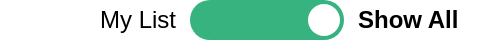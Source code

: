 <mxfile version="24.7.5">
  <diagram name="Page-1" id="kkM3Ap_3afGB8AhrYWsF">
    <mxGraphModel dx="577" dy="395" grid="1" gridSize="10" guides="1" tooltips="1" connect="1" arrows="1" fold="1" page="1" pageScale="1" pageWidth="1100" pageHeight="850" math="0" shadow="0">
      <root>
        <mxCell id="0" />
        <mxCell id="1" parent="0" />
        <mxCell id="YoyD7Oao5bV4WyutUL8t-1" value="My List" style="text;strokeColor=none;align=right;fillColor=none;html=1;verticalAlign=middle;whiteSpace=wrap;rounded=0;fontStyle=0" vertex="1" parent="1">
          <mxGeometry x="417" y="338" width="90" height="20" as="geometry" />
        </mxCell>
        <mxCell id="YoyD7Oao5bV4WyutUL8t-2" value="Show All" style="text;strokeColor=none;align=left;fillColor=none;html=1;verticalAlign=middle;whiteSpace=wrap;rounded=0;fontStyle=1" vertex="1" parent="1">
          <mxGeometry x="594" y="338" width="69" height="20" as="geometry" />
        </mxCell>
        <mxCell id="YoyD7Oao5bV4WyutUL8t-6" value="" style="fillColor=#36B37E;strokeColor=none;rounded=1;arcSize=50;sketch=0;hachureGap=4;pointerEvents=0;fontFamily=Architects Daughter;fontSource=https%3A%2F%2Ffonts.googleapis.com%2Fcss%3Ffamily%3DArchitects%2BDaughter;fontSize=20;" vertex="1" parent="1">
          <mxGeometry x="512" y="338" width="77" height="20" as="geometry" />
        </mxCell>
        <mxCell id="YoyD7Oao5bV4WyutUL8t-7" value="" style="shape=ellipse;strokeColor=none;fillColor=#ffffff;sketch=0;hachureGap=4;pointerEvents=0;fontFamily=Architects Daughter;fontSource=https%3A%2F%2Ffonts.googleapis.com%2Fcss%3Ffamily%3DArchitects%2BDaughter;fontSize=20;" vertex="1" parent="YoyD7Oao5bV4WyutUL8t-6">
          <mxGeometry x="1" y="0.5" width="16" height="16" relative="1" as="geometry">
            <mxPoint x="-18" y="-8" as="offset" />
          </mxGeometry>
        </mxCell>
      </root>
    </mxGraphModel>
  </diagram>
</mxfile>
